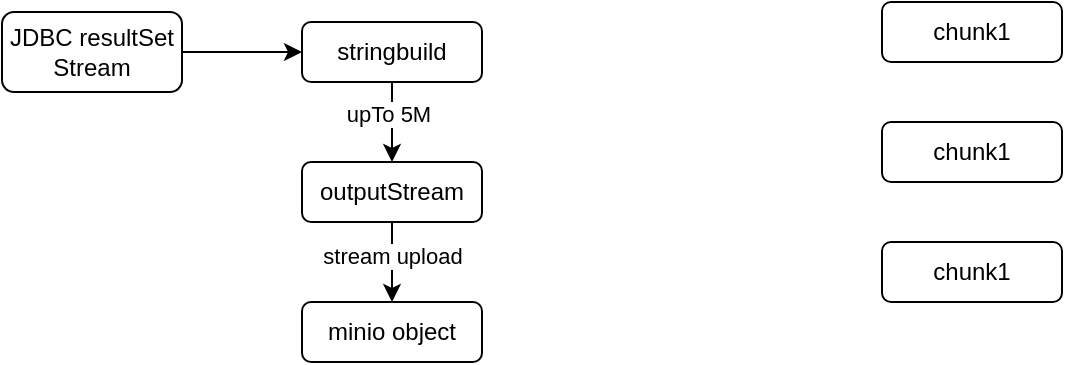 <mxfile version="24.2.5" type="github">
  <diagram name="第 1 页" id="4RpDkdb-Vl1L9PEZPVKn">
    <mxGraphModel dx="565" dy="320" grid="1" gridSize="10" guides="1" tooltips="1" connect="1" arrows="1" fold="1" page="1" pageScale="1" pageWidth="1600" pageHeight="1200" math="0" shadow="0">
      <root>
        <mxCell id="0" />
        <mxCell id="1" parent="0" />
        <mxCell id="U_TSBCPTYCrwf5NudBuZ-1" value="chunk1" style="rounded=1;whiteSpace=wrap;html=1;" vertex="1" parent="1">
          <mxGeometry x="480" y="210" width="90" height="30" as="geometry" />
        </mxCell>
        <mxCell id="U_TSBCPTYCrwf5NudBuZ-2" value="chunk1" style="rounded=1;whiteSpace=wrap;html=1;" vertex="1" parent="1">
          <mxGeometry x="480" y="270" width="90" height="30" as="geometry" />
        </mxCell>
        <mxCell id="U_TSBCPTYCrwf5NudBuZ-3" value="chunk1" style="rounded=1;whiteSpace=wrap;html=1;" vertex="1" parent="1">
          <mxGeometry x="480" y="330" width="90" height="30" as="geometry" />
        </mxCell>
        <mxCell id="U_TSBCPTYCrwf5NudBuZ-8" style="edgeStyle=orthogonalEdgeStyle;rounded=0;orthogonalLoop=1;jettySize=auto;html=1;entryX=0;entryY=0.5;entryDx=0;entryDy=0;" edge="1" parent="1" source="U_TSBCPTYCrwf5NudBuZ-4" target="U_TSBCPTYCrwf5NudBuZ-7">
          <mxGeometry relative="1" as="geometry" />
        </mxCell>
        <mxCell id="U_TSBCPTYCrwf5NudBuZ-4" value="JDBC resultSet Stream" style="rounded=1;whiteSpace=wrap;html=1;" vertex="1" parent="1">
          <mxGeometry x="40" y="215" width="90" height="40" as="geometry" />
        </mxCell>
        <mxCell id="U_TSBCPTYCrwf5NudBuZ-10" value="" style="edgeStyle=orthogonalEdgeStyle;rounded=0;orthogonalLoop=1;jettySize=auto;html=1;" edge="1" parent="1" source="U_TSBCPTYCrwf5NudBuZ-7" target="U_TSBCPTYCrwf5NudBuZ-9">
          <mxGeometry relative="1" as="geometry" />
        </mxCell>
        <mxCell id="U_TSBCPTYCrwf5NudBuZ-16" value="upTo 5M" style="edgeLabel;html=1;align=center;verticalAlign=middle;resizable=0;points=[];" vertex="1" connectable="0" parent="U_TSBCPTYCrwf5NudBuZ-10">
          <mxGeometry x="-0.214" y="-2" relative="1" as="geometry">
            <mxPoint as="offset" />
          </mxGeometry>
        </mxCell>
        <mxCell id="U_TSBCPTYCrwf5NudBuZ-7" value="stringbuild" style="rounded=1;whiteSpace=wrap;html=1;" vertex="1" parent="1">
          <mxGeometry x="190" y="220" width="90" height="30" as="geometry" />
        </mxCell>
        <mxCell id="U_TSBCPTYCrwf5NudBuZ-14" value="" style="edgeStyle=orthogonalEdgeStyle;rounded=0;orthogonalLoop=1;jettySize=auto;html=1;" edge="1" parent="1" source="U_TSBCPTYCrwf5NudBuZ-9" target="U_TSBCPTYCrwf5NudBuZ-13">
          <mxGeometry relative="1" as="geometry" />
        </mxCell>
        <mxCell id="U_TSBCPTYCrwf5NudBuZ-15" value="stream upload" style="edgeLabel;html=1;align=center;verticalAlign=middle;resizable=0;points=[];" vertex="1" connectable="0" parent="U_TSBCPTYCrwf5NudBuZ-14">
          <mxGeometry x="-0.167" relative="1" as="geometry">
            <mxPoint as="offset" />
          </mxGeometry>
        </mxCell>
        <mxCell id="U_TSBCPTYCrwf5NudBuZ-9" value="outputStream" style="rounded=1;whiteSpace=wrap;html=1;" vertex="1" parent="1">
          <mxGeometry x="190" y="290" width="90" height="30" as="geometry" />
        </mxCell>
        <mxCell id="U_TSBCPTYCrwf5NudBuZ-13" value="minio object" style="rounded=1;whiteSpace=wrap;html=1;" vertex="1" parent="1">
          <mxGeometry x="190" y="360" width="90" height="30" as="geometry" />
        </mxCell>
      </root>
    </mxGraphModel>
  </diagram>
</mxfile>
